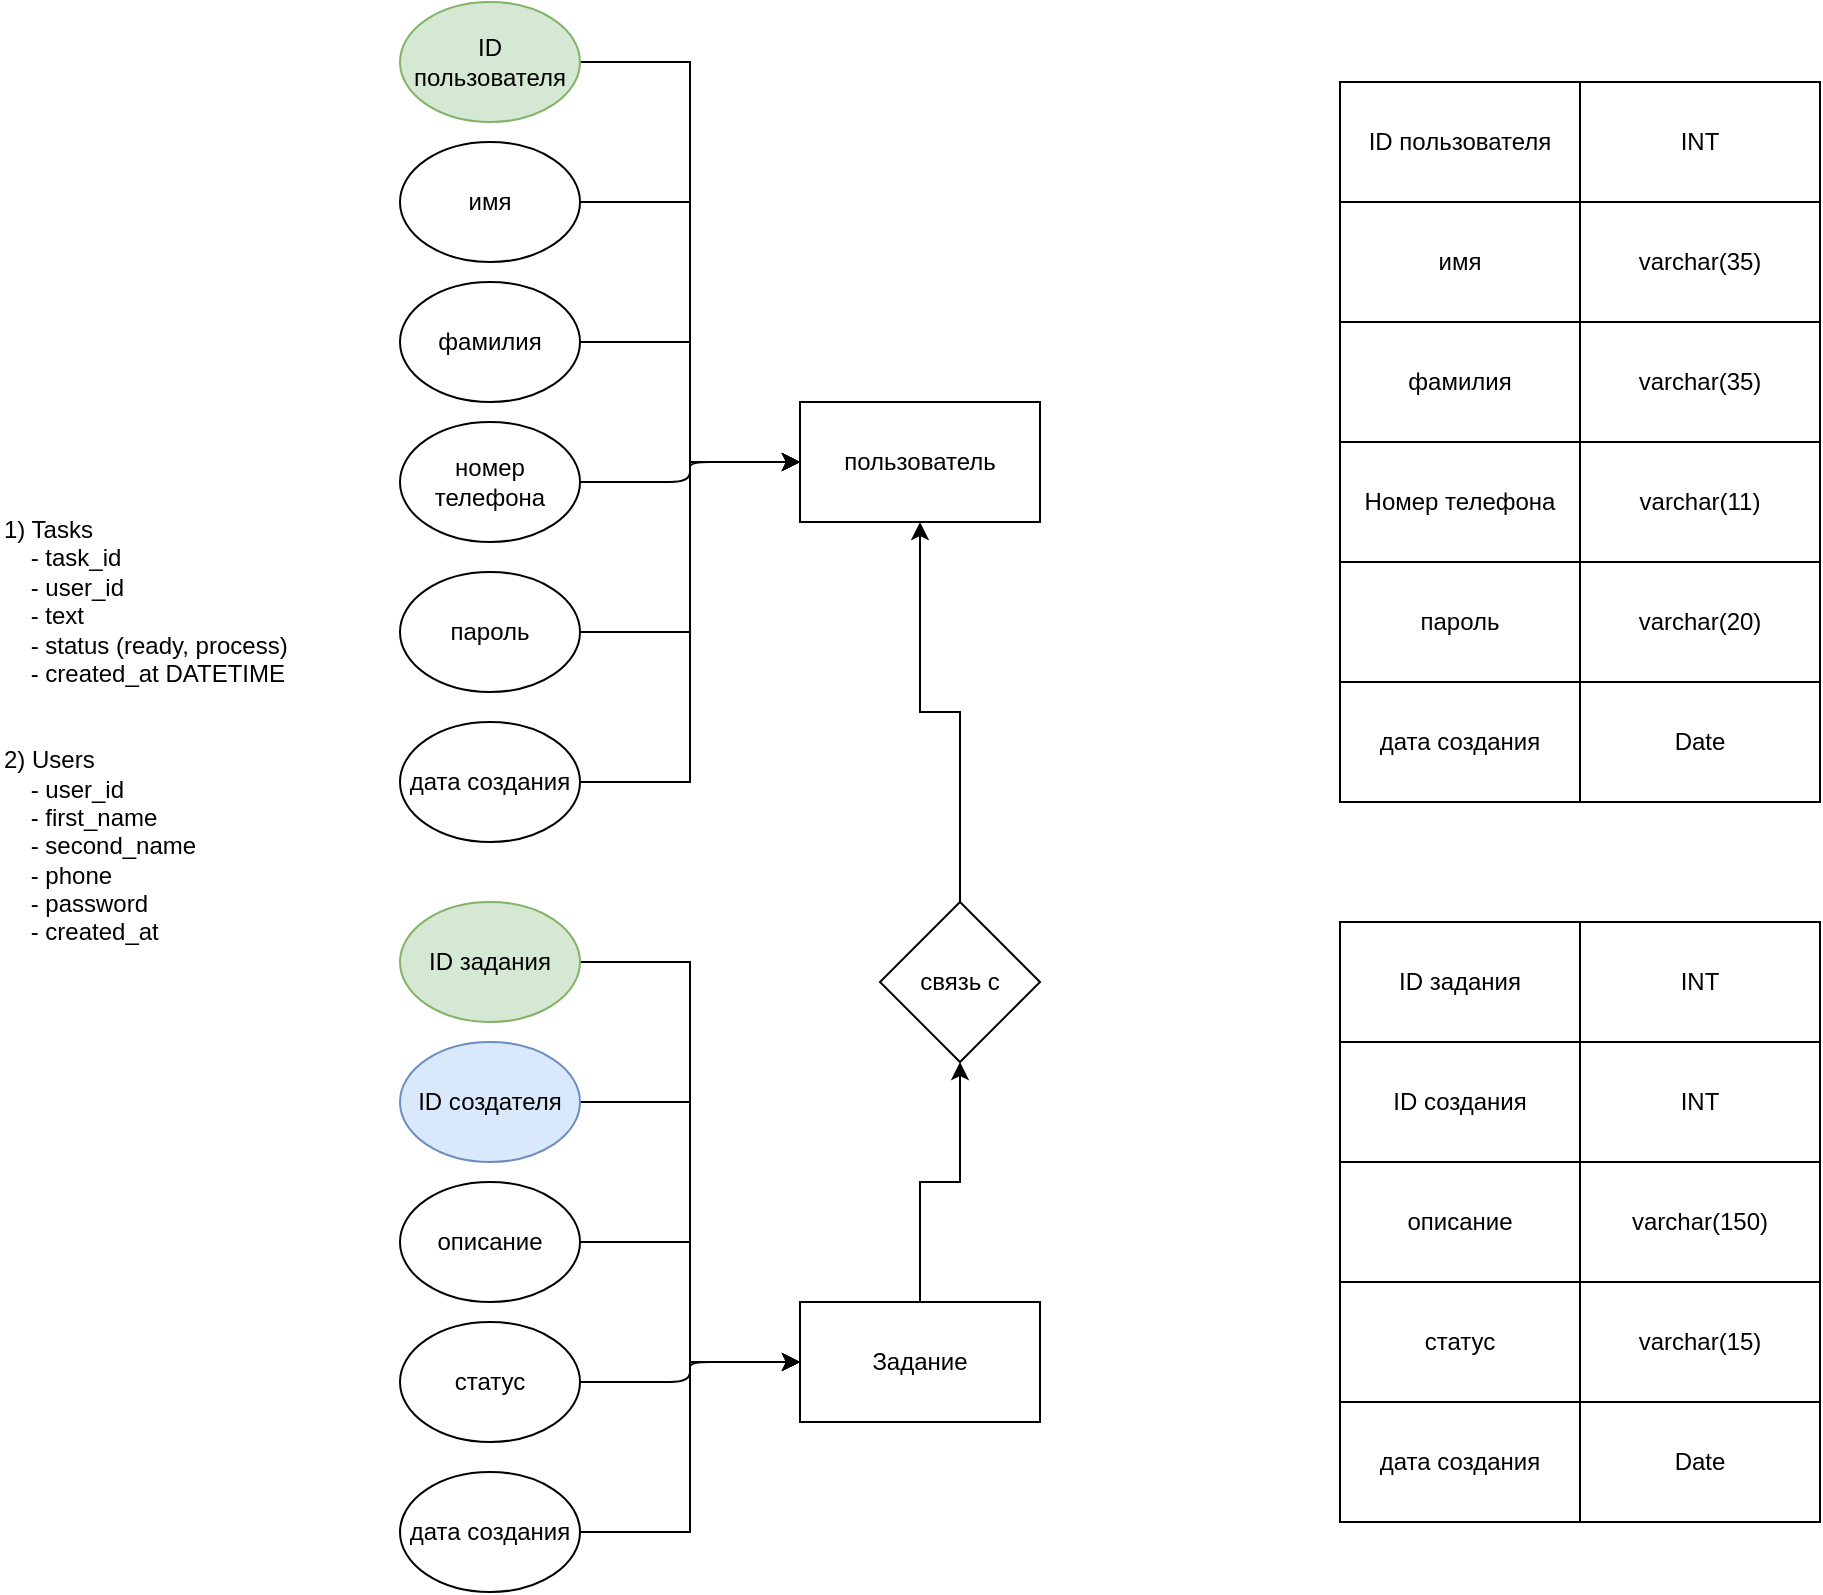 <mxfile version="25.0.3">
  <diagram name="Страница — 1" id="6bCHmtNSkqluNCoXoG9e">
    <mxGraphModel dx="2261" dy="759" grid="1" gridSize="10" guides="1" tooltips="1" connect="1" arrows="1" fold="1" page="1" pageScale="1" pageWidth="827" pageHeight="1169" math="0" shadow="0">
      <root>
        <mxCell id="0" />
        <mxCell id="1" parent="0" />
        <mxCell id="TB2MRvabdZRcyZr0ha9N-1" value="1) Tasks&#xa;    - task_id&#xa;    - user_id&#xa;    - text&#xa;    - status (ready, process)&#xa;    - created_at DATETIME&#xa;&#xa;&#xa;2) Users&#xa;    - user_id&#xa;    - first_name&#xa;    - second_name&#xa;    - phone&#xa;    - password&#xa;    - created_at" style="text;whiteSpace=wrap;" vertex="1" parent="1">
          <mxGeometry x="-200" y="490" width="150" height="260" as="geometry" />
        </mxCell>
        <mxCell id="TB2MRvabdZRcyZr0ha9N-15" style="edgeStyle=orthogonalEdgeStyle;rounded=0;orthogonalLoop=1;jettySize=auto;html=1;exitX=1;exitY=0.5;exitDx=0;exitDy=0;entryX=0;entryY=0.5;entryDx=0;entryDy=0;" edge="1" parent="1" source="TB2MRvabdZRcyZr0ha9N-3" target="TB2MRvabdZRcyZr0ha9N-10">
          <mxGeometry relative="1" as="geometry" />
        </mxCell>
        <mxCell id="TB2MRvabdZRcyZr0ha9N-3" value="ID пользователя" style="ellipse;whiteSpace=wrap;html=1;fillColor=#d5e8d4;strokeColor=#82b366;" vertex="1" parent="1">
          <mxGeometry y="240" width="90" height="60" as="geometry" />
        </mxCell>
        <mxCell id="TB2MRvabdZRcyZr0ha9N-14" style="edgeStyle=orthogonalEdgeStyle;rounded=0;orthogonalLoop=1;jettySize=auto;html=1;exitX=1;exitY=0.5;exitDx=0;exitDy=0;entryX=0;entryY=0.5;entryDx=0;entryDy=0;" edge="1" parent="1" source="TB2MRvabdZRcyZr0ha9N-4" target="TB2MRvabdZRcyZr0ha9N-10">
          <mxGeometry relative="1" as="geometry" />
        </mxCell>
        <mxCell id="TB2MRvabdZRcyZr0ha9N-4" value="имя" style="ellipse;whiteSpace=wrap;html=1;" vertex="1" parent="1">
          <mxGeometry y="310" width="90" height="60" as="geometry" />
        </mxCell>
        <mxCell id="TB2MRvabdZRcyZr0ha9N-13" style="edgeStyle=orthogonalEdgeStyle;rounded=0;orthogonalLoop=1;jettySize=auto;html=1;exitX=1;exitY=0.5;exitDx=0;exitDy=0;entryX=0;entryY=0.5;entryDx=0;entryDy=0;" edge="1" parent="1" source="TB2MRvabdZRcyZr0ha9N-6" target="TB2MRvabdZRcyZr0ha9N-10">
          <mxGeometry relative="1" as="geometry" />
        </mxCell>
        <mxCell id="TB2MRvabdZRcyZr0ha9N-6" value="фамилия" style="ellipse;whiteSpace=wrap;html=1;" vertex="1" parent="1">
          <mxGeometry y="380" width="90" height="60" as="geometry" />
        </mxCell>
        <mxCell id="TB2MRvabdZRcyZr0ha9N-11" style="edgeStyle=orthogonalEdgeStyle;rounded=1;orthogonalLoop=1;jettySize=auto;html=1;exitX=1;exitY=0.5;exitDx=0;exitDy=0;entryX=0;entryY=0.5;entryDx=0;entryDy=0;curved=0;endArrow=none;endFill=0;" edge="1" parent="1" source="TB2MRvabdZRcyZr0ha9N-7" target="TB2MRvabdZRcyZr0ha9N-10">
          <mxGeometry relative="1" as="geometry" />
        </mxCell>
        <mxCell id="TB2MRvabdZRcyZr0ha9N-7" value="номер телефона" style="ellipse;whiteSpace=wrap;html=1;" vertex="1" parent="1">
          <mxGeometry y="450" width="90" height="60" as="geometry" />
        </mxCell>
        <mxCell id="TB2MRvabdZRcyZr0ha9N-16" style="edgeStyle=orthogonalEdgeStyle;rounded=0;orthogonalLoop=1;jettySize=auto;html=1;exitX=1;exitY=0.5;exitDx=0;exitDy=0;entryX=0;entryY=0.5;entryDx=0;entryDy=0;" edge="1" parent="1" source="TB2MRvabdZRcyZr0ha9N-8" target="TB2MRvabdZRcyZr0ha9N-10">
          <mxGeometry relative="1" as="geometry" />
        </mxCell>
        <mxCell id="TB2MRvabdZRcyZr0ha9N-8" value="пароль" style="ellipse;whiteSpace=wrap;html=1;" vertex="1" parent="1">
          <mxGeometry y="525" width="90" height="60" as="geometry" />
        </mxCell>
        <mxCell id="TB2MRvabdZRcyZr0ha9N-17" style="edgeStyle=orthogonalEdgeStyle;rounded=0;orthogonalLoop=1;jettySize=auto;html=1;exitX=1;exitY=0.5;exitDx=0;exitDy=0;entryX=0;entryY=0.5;entryDx=0;entryDy=0;" edge="1" parent="1" source="TB2MRvabdZRcyZr0ha9N-9" target="TB2MRvabdZRcyZr0ha9N-10">
          <mxGeometry relative="1" as="geometry" />
        </mxCell>
        <mxCell id="TB2MRvabdZRcyZr0ha9N-9" value="дата создания" style="ellipse;whiteSpace=wrap;html=1;" vertex="1" parent="1">
          <mxGeometry y="600" width="90" height="60" as="geometry" />
        </mxCell>
        <mxCell id="TB2MRvabdZRcyZr0ha9N-10" value="пользователь" style="rounded=0;whiteSpace=wrap;html=1;" vertex="1" parent="1">
          <mxGeometry x="200" y="440" width="120" height="60" as="geometry" />
        </mxCell>
        <mxCell id="TB2MRvabdZRcyZr0ha9N-18" style="edgeStyle=orthogonalEdgeStyle;rounded=0;orthogonalLoop=1;jettySize=auto;html=1;exitX=1;exitY=0.5;exitDx=0;exitDy=0;entryX=0;entryY=0.5;entryDx=0;entryDy=0;" edge="1" parent="1" source="TB2MRvabdZRcyZr0ha9N-19" target="TB2MRvabdZRcyZr0ha9N-30">
          <mxGeometry relative="1" as="geometry" />
        </mxCell>
        <mxCell id="TB2MRvabdZRcyZr0ha9N-19" value="ID задания" style="ellipse;whiteSpace=wrap;html=1;fillColor=#d5e8d4;strokeColor=#82b366;" vertex="1" parent="1">
          <mxGeometry y="690" width="90" height="60" as="geometry" />
        </mxCell>
        <mxCell id="TB2MRvabdZRcyZr0ha9N-20" style="edgeStyle=orthogonalEdgeStyle;rounded=0;orthogonalLoop=1;jettySize=auto;html=1;exitX=1;exitY=0.5;exitDx=0;exitDy=0;entryX=0;entryY=0.5;entryDx=0;entryDy=0;" edge="1" parent="1" source="TB2MRvabdZRcyZr0ha9N-21" target="TB2MRvabdZRcyZr0ha9N-30">
          <mxGeometry relative="1" as="geometry" />
        </mxCell>
        <mxCell id="TB2MRvabdZRcyZr0ha9N-21" value="ID создателя" style="ellipse;whiteSpace=wrap;html=1;fillColor=#dae8fc;strokeColor=#6c8ebf;" vertex="1" parent="1">
          <mxGeometry y="760" width="90" height="60" as="geometry" />
        </mxCell>
        <mxCell id="TB2MRvabdZRcyZr0ha9N-22" style="edgeStyle=orthogonalEdgeStyle;rounded=0;orthogonalLoop=1;jettySize=auto;html=1;exitX=1;exitY=0.5;exitDx=0;exitDy=0;entryX=0;entryY=0.5;entryDx=0;entryDy=0;" edge="1" parent="1" source="TB2MRvabdZRcyZr0ha9N-23" target="TB2MRvabdZRcyZr0ha9N-30">
          <mxGeometry relative="1" as="geometry" />
        </mxCell>
        <mxCell id="TB2MRvabdZRcyZr0ha9N-23" value="описание" style="ellipse;whiteSpace=wrap;html=1;" vertex="1" parent="1">
          <mxGeometry y="830" width="90" height="60" as="geometry" />
        </mxCell>
        <mxCell id="TB2MRvabdZRcyZr0ha9N-24" style="edgeStyle=orthogonalEdgeStyle;rounded=1;orthogonalLoop=1;jettySize=auto;html=1;exitX=1;exitY=0.5;exitDx=0;exitDy=0;entryX=0;entryY=0.5;entryDx=0;entryDy=0;curved=0;endArrow=none;endFill=0;" edge="1" parent="1" source="TB2MRvabdZRcyZr0ha9N-25" target="TB2MRvabdZRcyZr0ha9N-30">
          <mxGeometry relative="1" as="geometry" />
        </mxCell>
        <mxCell id="TB2MRvabdZRcyZr0ha9N-25" value="статус" style="ellipse;whiteSpace=wrap;html=1;" vertex="1" parent="1">
          <mxGeometry y="900" width="90" height="60" as="geometry" />
        </mxCell>
        <mxCell id="TB2MRvabdZRcyZr0ha9N-26" style="edgeStyle=orthogonalEdgeStyle;rounded=0;orthogonalLoop=1;jettySize=auto;html=1;exitX=1;exitY=0.5;exitDx=0;exitDy=0;entryX=0;entryY=0.5;entryDx=0;entryDy=0;" edge="1" parent="1" source="TB2MRvabdZRcyZr0ha9N-27" target="TB2MRvabdZRcyZr0ha9N-30">
          <mxGeometry relative="1" as="geometry" />
        </mxCell>
        <mxCell id="TB2MRvabdZRcyZr0ha9N-27" value="дата создания" style="ellipse;whiteSpace=wrap;html=1;" vertex="1" parent="1">
          <mxGeometry y="975" width="90" height="60" as="geometry" />
        </mxCell>
        <mxCell id="TB2MRvabdZRcyZr0ha9N-37" style="edgeStyle=orthogonalEdgeStyle;rounded=0;orthogonalLoop=1;jettySize=auto;html=1;exitX=0.5;exitY=0;exitDx=0;exitDy=0;entryX=0.5;entryY=1;entryDx=0;entryDy=0;" edge="1" parent="1" source="TB2MRvabdZRcyZr0ha9N-30" target="TB2MRvabdZRcyZr0ha9N-32">
          <mxGeometry relative="1" as="geometry" />
        </mxCell>
        <mxCell id="TB2MRvabdZRcyZr0ha9N-30" value="Задание" style="rounded=0;whiteSpace=wrap;html=1;" vertex="1" parent="1">
          <mxGeometry x="200" y="890" width="120" height="60" as="geometry" />
        </mxCell>
        <mxCell id="TB2MRvabdZRcyZr0ha9N-36" style="edgeStyle=orthogonalEdgeStyle;rounded=0;orthogonalLoop=1;jettySize=auto;html=1;exitX=0.5;exitY=0;exitDx=0;exitDy=0;entryX=0.5;entryY=1;entryDx=0;entryDy=0;" edge="1" parent="1" source="TB2MRvabdZRcyZr0ha9N-32" target="TB2MRvabdZRcyZr0ha9N-10">
          <mxGeometry relative="1" as="geometry" />
        </mxCell>
        <mxCell id="TB2MRvabdZRcyZr0ha9N-32" value="связь с" style="rhombus;whiteSpace=wrap;html=1;" vertex="1" parent="1">
          <mxGeometry x="240" y="690" width="80" height="80" as="geometry" />
        </mxCell>
        <mxCell id="TB2MRvabdZRcyZr0ha9N-38" value="ID пользователя" style="rounded=0;whiteSpace=wrap;html=1;" vertex="1" parent="1">
          <mxGeometry x="470" y="280" width="120" height="60" as="geometry" />
        </mxCell>
        <mxCell id="TB2MRvabdZRcyZr0ha9N-39" value="INT" style="rounded=0;whiteSpace=wrap;html=1;" vertex="1" parent="1">
          <mxGeometry x="590" y="280" width="120" height="60" as="geometry" />
        </mxCell>
        <mxCell id="TB2MRvabdZRcyZr0ha9N-40" value="имя" style="rounded=0;whiteSpace=wrap;html=1;" vertex="1" parent="1">
          <mxGeometry x="470" y="340" width="120" height="60" as="geometry" />
        </mxCell>
        <mxCell id="TB2MRvabdZRcyZr0ha9N-41" value="varchar(35)" style="rounded=0;whiteSpace=wrap;html=1;" vertex="1" parent="1">
          <mxGeometry x="590" y="340" width="120" height="60" as="geometry" />
        </mxCell>
        <mxCell id="TB2MRvabdZRcyZr0ha9N-42" value="фамилия" style="rounded=0;whiteSpace=wrap;html=1;" vertex="1" parent="1">
          <mxGeometry x="470" y="400" width="120" height="60" as="geometry" />
        </mxCell>
        <mxCell id="TB2MRvabdZRcyZr0ha9N-43" value="varchar(35)" style="rounded=0;whiteSpace=wrap;html=1;" vertex="1" parent="1">
          <mxGeometry x="590" y="400" width="120" height="60" as="geometry" />
        </mxCell>
        <mxCell id="TB2MRvabdZRcyZr0ha9N-44" value="Номер телефона" style="rounded=0;whiteSpace=wrap;html=1;" vertex="1" parent="1">
          <mxGeometry x="470" y="460" width="120" height="60" as="geometry" />
        </mxCell>
        <mxCell id="TB2MRvabdZRcyZr0ha9N-45" value="varchar(11)" style="rounded=0;whiteSpace=wrap;html=1;" vertex="1" parent="1">
          <mxGeometry x="590" y="460" width="120" height="60" as="geometry" />
        </mxCell>
        <mxCell id="TB2MRvabdZRcyZr0ha9N-46" value="пароль" style="rounded=0;whiteSpace=wrap;html=1;" vertex="1" parent="1">
          <mxGeometry x="470" y="520" width="120" height="60" as="geometry" />
        </mxCell>
        <mxCell id="TB2MRvabdZRcyZr0ha9N-47" value="varchar(20)" style="rounded=0;whiteSpace=wrap;html=1;" vertex="1" parent="1">
          <mxGeometry x="590" y="520" width="120" height="60" as="geometry" />
        </mxCell>
        <mxCell id="TB2MRvabdZRcyZr0ha9N-48" value="дата создания" style="rounded=0;whiteSpace=wrap;html=1;" vertex="1" parent="1">
          <mxGeometry x="470" y="580" width="120" height="60" as="geometry" />
        </mxCell>
        <mxCell id="TB2MRvabdZRcyZr0ha9N-49" value="Date" style="rounded=0;whiteSpace=wrap;html=1;" vertex="1" parent="1">
          <mxGeometry x="590" y="580" width="120" height="60" as="geometry" />
        </mxCell>
        <mxCell id="TB2MRvabdZRcyZr0ha9N-50" value="ID задания" style="rounded=0;whiteSpace=wrap;html=1;" vertex="1" parent="1">
          <mxGeometry x="470" y="700" width="120" height="60" as="geometry" />
        </mxCell>
        <mxCell id="TB2MRvabdZRcyZr0ha9N-51" value="INT" style="rounded=0;whiteSpace=wrap;html=1;" vertex="1" parent="1">
          <mxGeometry x="590" y="700" width="120" height="60" as="geometry" />
        </mxCell>
        <mxCell id="TB2MRvabdZRcyZr0ha9N-52" value="ID создания" style="rounded=0;whiteSpace=wrap;html=1;" vertex="1" parent="1">
          <mxGeometry x="470" y="760" width="120" height="60" as="geometry" />
        </mxCell>
        <mxCell id="TB2MRvabdZRcyZr0ha9N-53" value="INT" style="rounded=0;whiteSpace=wrap;html=1;" vertex="1" parent="1">
          <mxGeometry x="590" y="760" width="120" height="60" as="geometry" />
        </mxCell>
        <mxCell id="TB2MRvabdZRcyZr0ha9N-54" value="описание" style="rounded=0;whiteSpace=wrap;html=1;" vertex="1" parent="1">
          <mxGeometry x="470" y="820" width="120" height="60" as="geometry" />
        </mxCell>
        <mxCell id="TB2MRvabdZRcyZr0ha9N-55" value="varchar(150)" style="rounded=0;whiteSpace=wrap;html=1;" vertex="1" parent="1">
          <mxGeometry x="590" y="820" width="120" height="60" as="geometry" />
        </mxCell>
        <mxCell id="TB2MRvabdZRcyZr0ha9N-56" value="статус" style="rounded=0;whiteSpace=wrap;html=1;" vertex="1" parent="1">
          <mxGeometry x="470" y="880" width="120" height="60" as="geometry" />
        </mxCell>
        <mxCell id="TB2MRvabdZRcyZr0ha9N-57" value="varchar(15)" style="rounded=0;whiteSpace=wrap;html=1;" vertex="1" parent="1">
          <mxGeometry x="590" y="880" width="120" height="60" as="geometry" />
        </mxCell>
        <mxCell id="TB2MRvabdZRcyZr0ha9N-58" value="дата создания" style="rounded=0;whiteSpace=wrap;html=1;" vertex="1" parent="1">
          <mxGeometry x="470" y="940" width="120" height="60" as="geometry" />
        </mxCell>
        <mxCell id="TB2MRvabdZRcyZr0ha9N-59" value="Date" style="rounded=0;whiteSpace=wrap;html=1;" vertex="1" parent="1">
          <mxGeometry x="590" y="940" width="120" height="60" as="geometry" />
        </mxCell>
      </root>
    </mxGraphModel>
  </diagram>
</mxfile>
